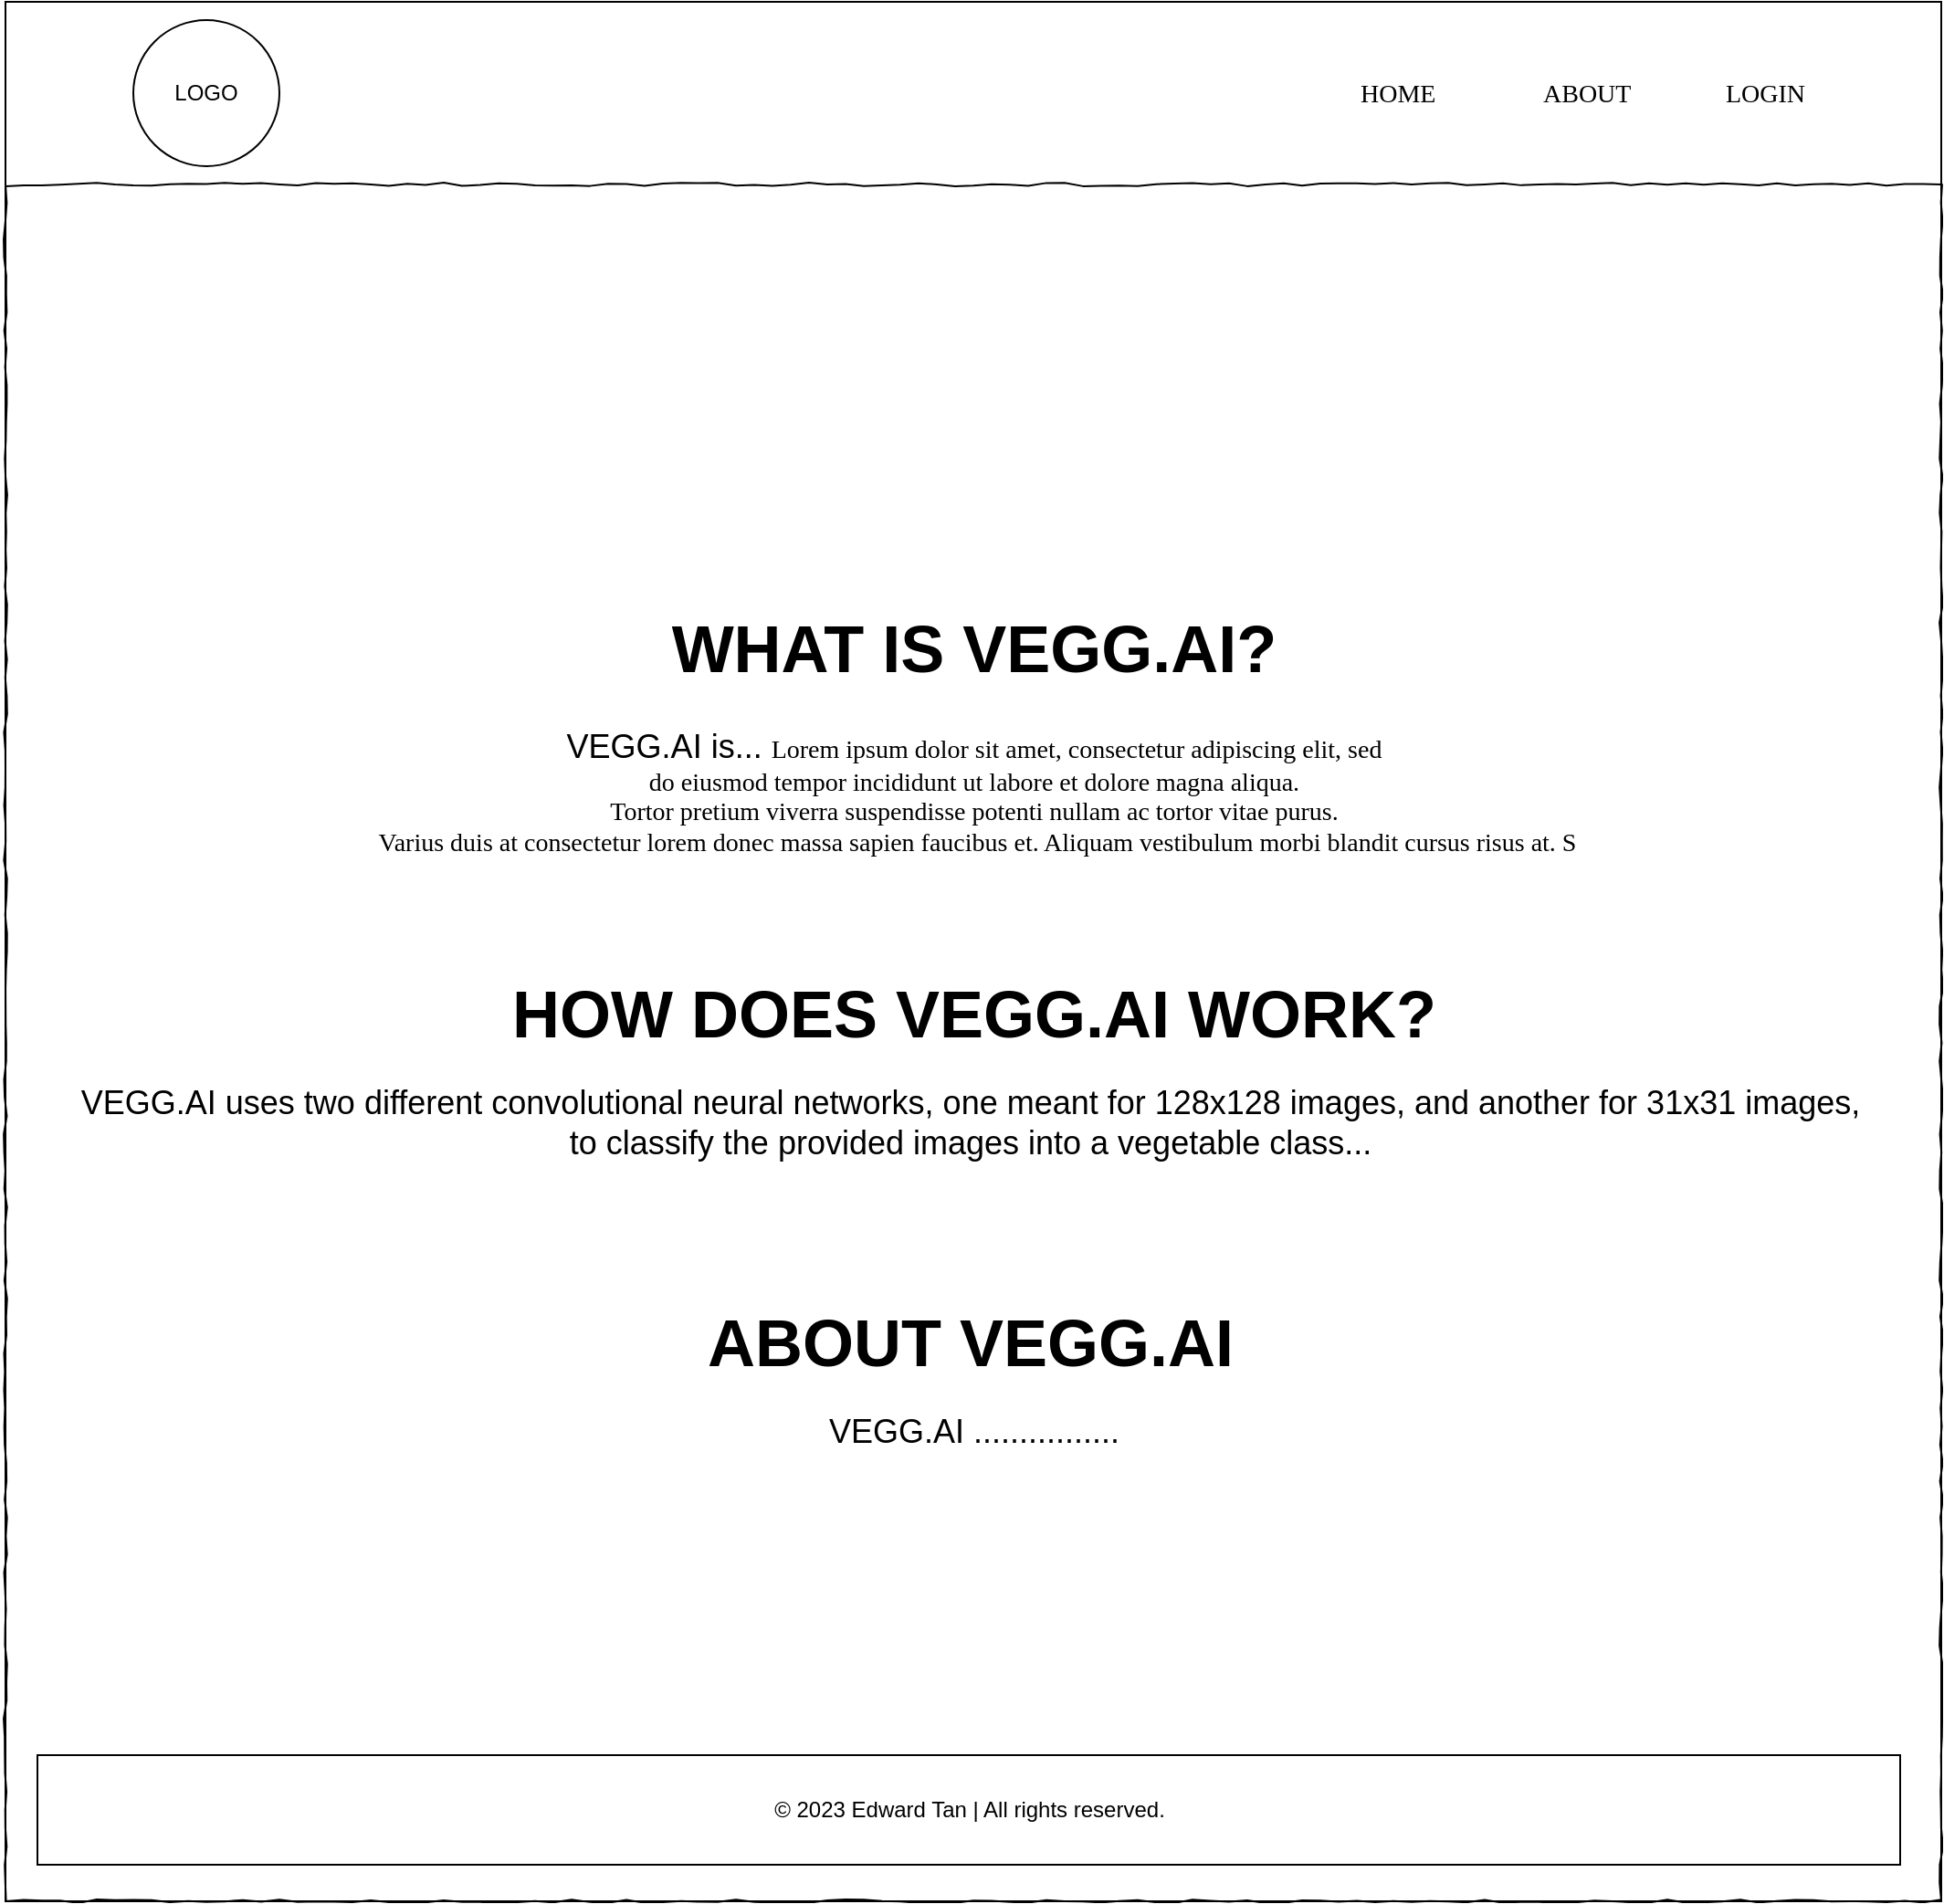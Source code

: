<mxfile version="23.0.2" type="device">
  <diagram name="Page-1" id="03018318-947c-dd8e-b7a3-06fadd420f32">
    <mxGraphModel dx="2523" dy="1433" grid="1" gridSize="10" guides="1" tooltips="1" connect="1" arrows="1" fold="1" page="1" pageScale="1" pageWidth="1100" pageHeight="850" background="none" math="0" shadow="0">
      <root>
        <mxCell id="0" />
        <mxCell id="1" parent="0" />
        <mxCell id="lokVkErCchEa_lnMMED--32" value="" style="rounded=0;whiteSpace=wrap;html=1;" parent="1" vertex="1">
          <mxGeometry x="20" y="30" width="1060" height="1040" as="geometry" />
        </mxCell>
        <mxCell id="677b7b8949515195-1" value="" style="whiteSpace=wrap;html=1;rounded=0;shadow=0;labelBackgroundColor=none;strokeColor=#000000;strokeWidth=1;fillColor=none;fontFamily=Verdana;fontSize=12;fontColor=#000000;align=center;comic=1;" parent="1" vertex="1">
          <mxGeometry x="20" y="130" width="1060" height="940" as="geometry" />
        </mxCell>
        <mxCell id="677b7b8949515195-4" value="ABOUT" style="text;html=1;points=[];align=left;verticalAlign=top;spacingTop=-4;fontSize=14;fontFamily=Verdana" parent="1" vertex="1">
          <mxGeometry x="860" y="70" width="60" height="20" as="geometry" />
        </mxCell>
        <mxCell id="677b7b8949515195-7" value="LOGIN" style="text;html=1;points=[];align=left;verticalAlign=top;spacingTop=-4;fontSize=14;fontFamily=Verdana" parent="1" vertex="1">
          <mxGeometry x="960" y="70" width="60" height="20" as="geometry" />
        </mxCell>
        <mxCell id="677b7b8949515195-49" value="&lt;font size=&quot;1&quot; face=&quot;Helvetica&quot;&gt;&lt;b style=&quot;font-size: 36px;&quot;&gt;WHAT IS VEGG.AI?&lt;/b&gt;&lt;/font&gt;" style="text;html=1;points=[];align=center;verticalAlign=top;spacingTop=-4;fontSize=14;fontFamily=Verdana" parent="1" vertex="1">
          <mxGeometry x="20" y="360" width="1060" height="20" as="geometry" />
        </mxCell>
        <mxCell id="lokVkErCchEa_lnMMED--2" value="&lt;font face=&quot;Helvetica&quot;&gt;&lt;span style=&quot;font-size: 18px;&quot;&gt;VEGG.AI is...&amp;nbsp;&lt;/span&gt;&lt;/font&gt;Lorem ipsum dolor sit amet, consectetur adipiscing elit, sed &lt;br&gt;do eiusmod tempor incididunt ut labore et dolore magna aliqua. &lt;br&gt;Tortor pretium viverra suspendisse potenti nullam ac tortor vitae purus.&lt;br&gt;&amp;nbsp;Varius duis at consectetur lorem donec massa sapien faucibus et. Aliquam vestibulum morbi blandit cursus risus at. S" style="text;html=1;points=[];align=center;verticalAlign=top;spacingTop=-4;fontSize=14;fontFamily=Verdana" parent="1" vertex="1">
          <mxGeometry x="20" y="425" width="1060" height="90" as="geometry" />
        </mxCell>
        <mxCell id="lokVkErCchEa_lnMMED--92" value="© 2023 Edward Tan | All rights reserved." style="rounded=0;whiteSpace=wrap;html=1;" parent="1" vertex="1">
          <mxGeometry x="37.5" y="990" width="1020" height="60" as="geometry" />
        </mxCell>
        <mxCell id="JLFXNR7JM0bvwlJZvMSM-1" value="HOME" style="text;html=1;points=[];align=left;verticalAlign=top;spacingTop=-4;fontSize=14;fontFamily=Verdana" parent="1" vertex="1">
          <mxGeometry x="760" y="70" width="60" height="20" as="geometry" />
        </mxCell>
        <mxCell id="CWQsY11OtAqy3V1x673w-1" value="LOGO" style="ellipse;whiteSpace=wrap;html=1;aspect=fixed;" vertex="1" parent="1">
          <mxGeometry x="90" y="40" width="80" height="80" as="geometry" />
        </mxCell>
        <mxCell id="CWQsY11OtAqy3V1x673w-24" value="&lt;font face=&quot;Helvetica&quot;&gt;&lt;span style=&quot;font-size: 36px;&quot;&gt;&lt;b&gt;HOW DOES VEGG.AI WORK?&lt;/b&gt;&lt;/span&gt;&lt;/font&gt;" style="text;html=1;points=[];align=center;verticalAlign=top;spacingTop=-4;fontSize=14;fontFamily=Verdana" vertex="1" parent="1">
          <mxGeometry x="20" y="560" width="1060" height="20" as="geometry" />
        </mxCell>
        <mxCell id="CWQsY11OtAqy3V1x673w-25" value="&lt;font face=&quot;Helvetica&quot;&gt;&lt;span style=&quot;font-size: 18px;&quot;&gt;VEGG.AI uses two different convolutional neural networks, one meant for 128x128 images, and another for 31x31 images,&lt;br&gt;to classify the provided images into a vegetable class...&lt;br&gt;&lt;/span&gt;&lt;/font&gt;" style="text;html=1;points=[];align=center;verticalAlign=top;spacingTop=-4;fontSize=14;fontFamily=Verdana" vertex="1" parent="1">
          <mxGeometry x="17.5" y="620" width="1060" height="90" as="geometry" />
        </mxCell>
        <mxCell id="CWQsY11OtAqy3V1x673w-26" value="&lt;font face=&quot;Helvetica&quot;&gt;&lt;span style=&quot;font-size: 36px;&quot;&gt;&lt;b&gt;ABOUT VEGG.AI&lt;/b&gt;&lt;/span&gt;&lt;/font&gt;" style="text;html=1;points=[];align=center;verticalAlign=top;spacingTop=-4;fontSize=14;fontFamily=Verdana" vertex="1" parent="1">
          <mxGeometry x="17.5" y="740" width="1060" height="20" as="geometry" />
        </mxCell>
        <mxCell id="CWQsY11OtAqy3V1x673w-27" value="&lt;font face=&quot;Helvetica&quot;&gt;&lt;span style=&quot;font-size: 18px;&quot;&gt;VEGG.AI ................&lt;br&gt;&lt;/span&gt;&lt;/font&gt;" style="text;html=1;points=[];align=center;verticalAlign=top;spacingTop=-4;fontSize=14;fontFamily=Verdana" vertex="1" parent="1">
          <mxGeometry x="20" y="800" width="1060" height="90" as="geometry" />
        </mxCell>
      </root>
    </mxGraphModel>
  </diagram>
</mxfile>
